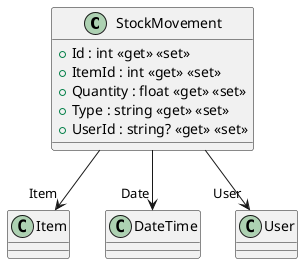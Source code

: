 @startuml
class StockMovement {
    + Id : int <<get>> <<set>>
    + ItemId : int <<get>> <<set>>
    + Quantity : float <<get>> <<set>>
    + Type : string <<get>> <<set>>
    + UserId : string? <<get>> <<set>>
}
StockMovement --> "Item" Item
StockMovement --> "Date" DateTime
StockMovement --> "User" User
@enduml
